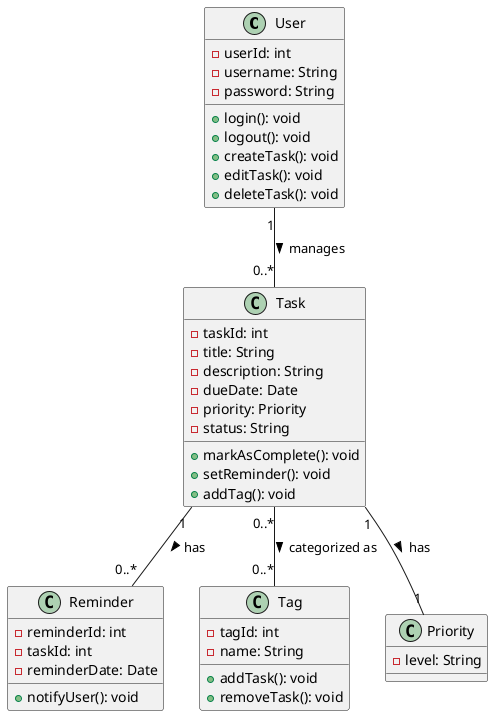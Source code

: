 @startuml
class User {
    - userId: int
    - username: String
    - password: String
    + login(): void
    + logout(): void
    + createTask(): void
    + editTask(): void
    + deleteTask(): void
}

class Task {
    - taskId: int
    - title: String
    - description: String
    - dueDate: Date
    - priority: Priority
    - status: String
    + markAsComplete(): void
    + setReminder(): void
    + addTag(): void
}

class Reminder {
    - reminderId: int
    - taskId: int
    - reminderDate: Date
    + notifyUser(): void
}

class Tag {
    - tagId: int
    - name: String
    + addTask(): void
    + removeTask(): void
}

class Priority {
    - level: String
}

User "1" -- "0..*" Task : manages >
Task "1" -- "0..*" Reminder : has >
Task "0..*" -- "0..*" Tag : categorized as >
Task "1" -- "1" Priority : has >

@enduml
